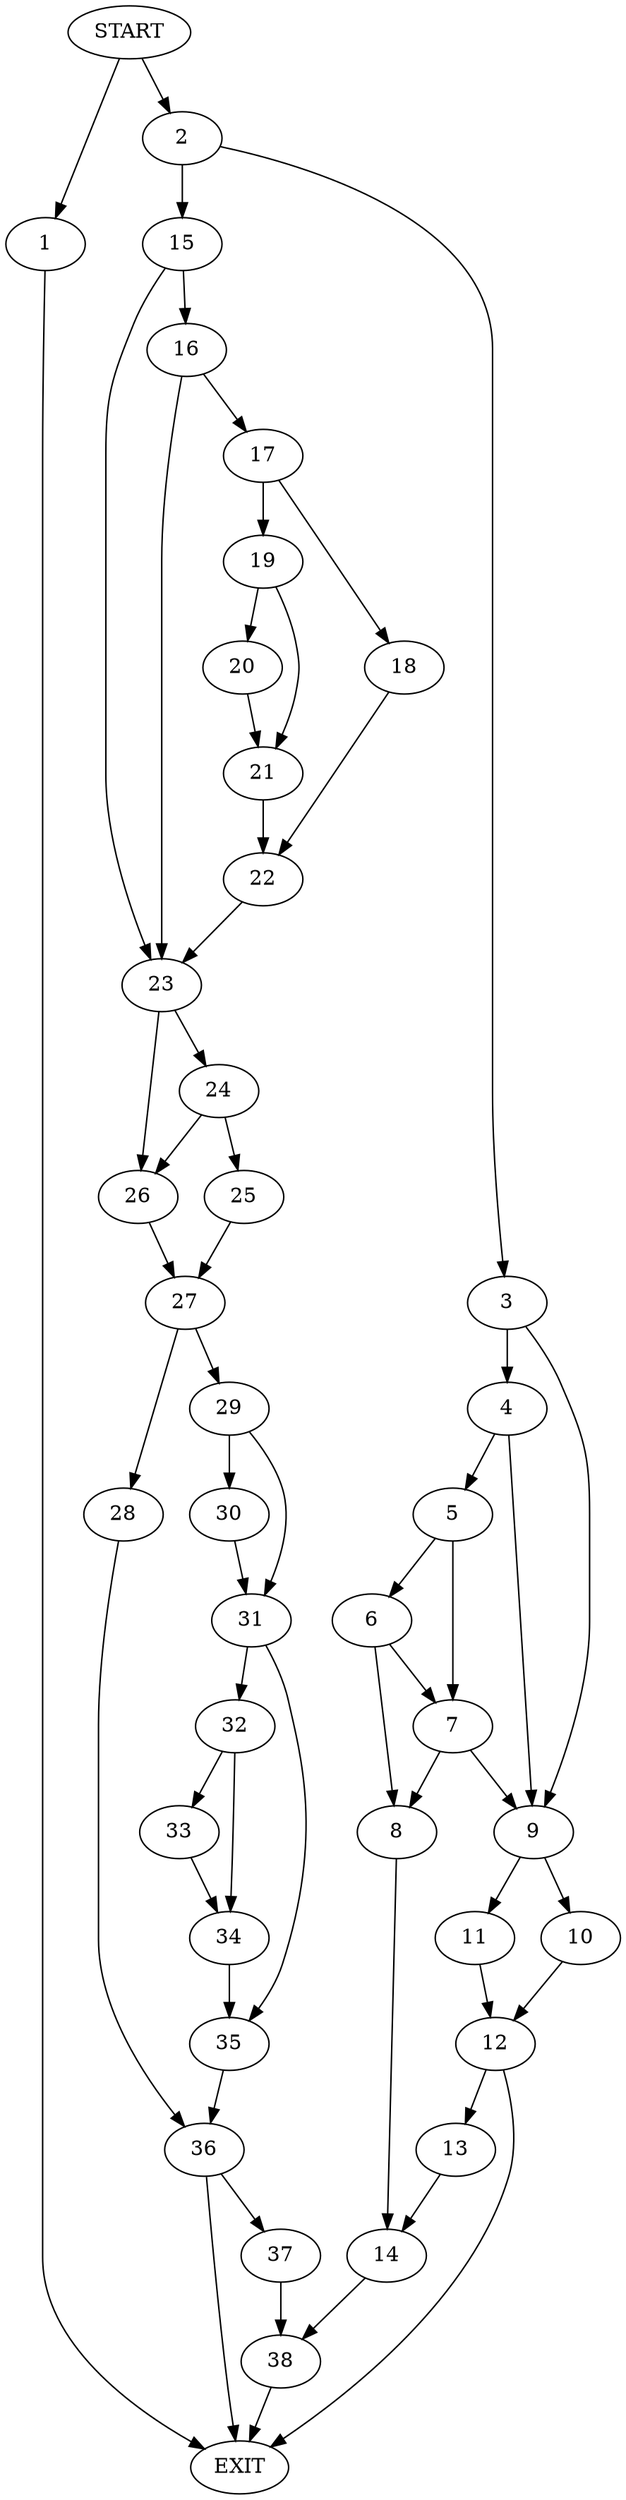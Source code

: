 digraph { 
0 [label="START"];
1;
2;
3;
4;
5;
6;
7;
8;
9;
10;
11;
12;
13;
14;
15;
16;
17;
18;
19;
20;
21;
22;
23;
24;
25;
26;
27;
28;
29;
30;
31;
32;
33;
34;
35;
36;
37;
38;
39[label="EXIT"];
0 -> 1;
0 -> 2;
1 -> 39;
2 -> 3;
2 -> 15;
3 -> 9;
3 -> 4;
4 -> 5;
4 -> 9;
5 -> 6;
5 -> 7;
6 -> 8;
6 -> 7;
7 -> 8;
7 -> 9;
8 -> 14;
9 -> 10;
9 -> 11;
10 -> 12;
11 -> 12;
12 -> 39;
12 -> 13;
13 -> 14;
14 -> 38;
15 -> 23;
15 -> 16;
16 -> 17;
16 -> 23;
17 -> 18;
17 -> 19;
18 -> 22;
19 -> 20;
19 -> 21;
20 -> 21;
21 -> 22;
22 -> 23;
23 -> 24;
23 -> 26;
24 -> 25;
24 -> 26;
25 -> 27;
26 -> 27;
27 -> 28;
27 -> 29;
28 -> 36;
29 -> 30;
29 -> 31;
30 -> 31;
31 -> 32;
31 -> 35;
32 -> 33;
32 -> 34;
33 -> 34;
34 -> 35;
35 -> 36;
36 -> 39;
36 -> 37;
37 -> 38;
38 -> 39;
}